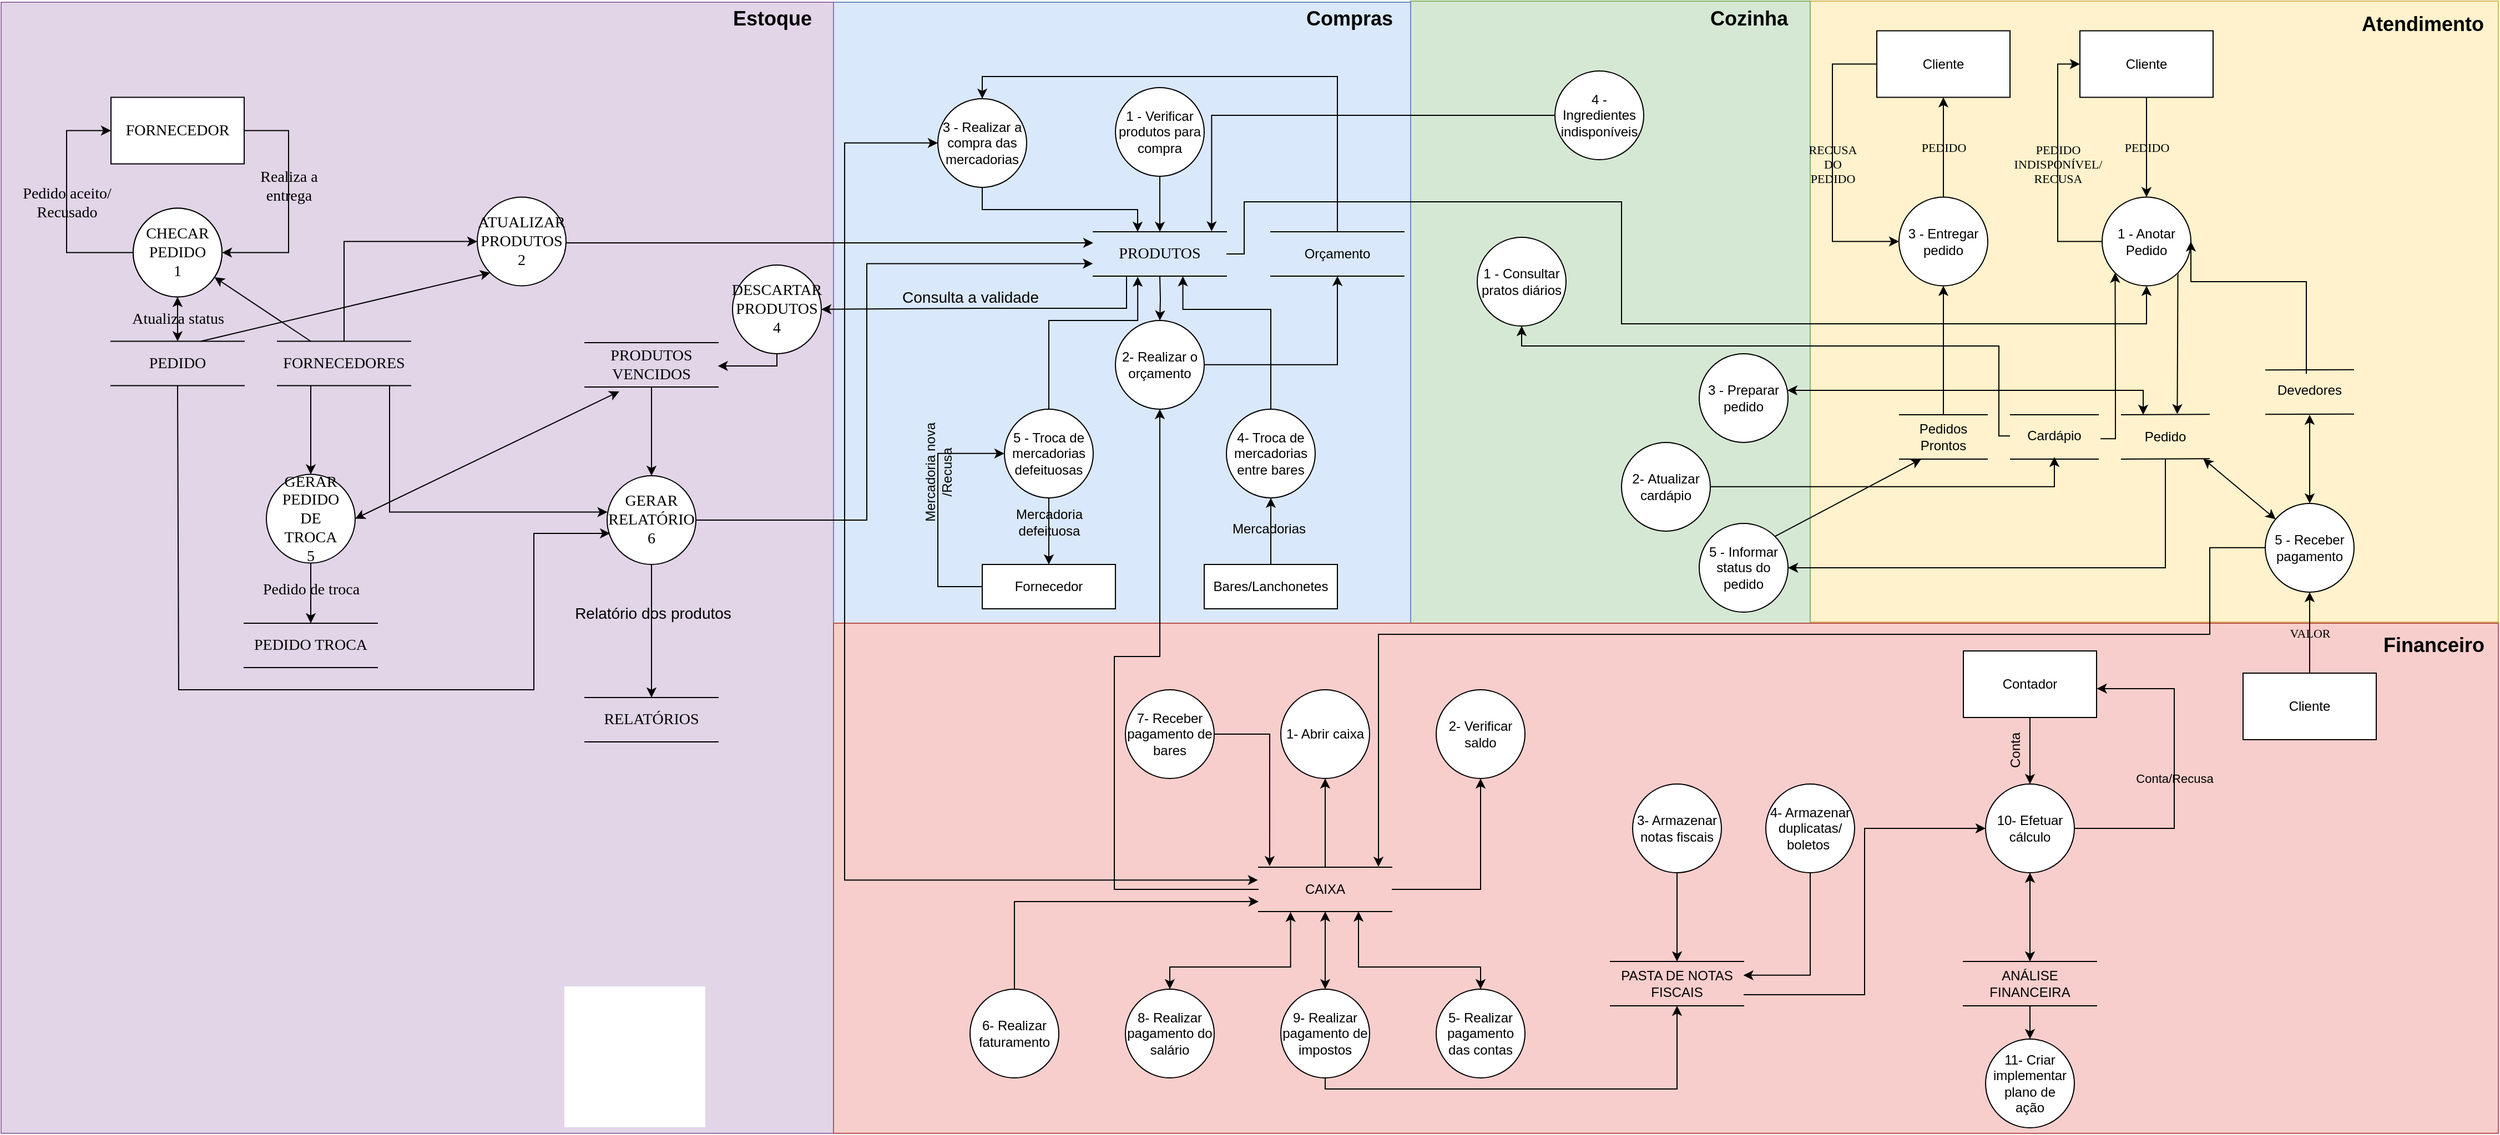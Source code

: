 <mxfile version="12.9.2" type="device"><diagram id="AGxfx5OszhkBr15uZSSs" name="Page-1"><mxGraphModel dx="2370" dy="1282" grid="1" gridSize="10" guides="1" tooltips="1" connect="1" arrows="1" fold="1" page="1" pageScale="1" pageWidth="2336" pageHeight="1654" math="0" shadow="0"><root><mxCell id="0"/><mxCell id="1" parent="0"/><mxCell id="c79xKWYO9FbwOaKLujKN-251" value="" style="rounded=0;whiteSpace=wrap;html=1;strokeWidth=1;fontSize=14;fillColor=#fff2cc;strokeColor=#d6b656;" parent="1" vertex="1"><mxGeometry x="1710" y="299" width="620" height="560" as="geometry"/></mxCell><mxCell id="c79xKWYO9FbwOaKLujKN-286" value="" style="rounded=0;whiteSpace=wrap;html=1;labelBackgroundColor=none;strokeWidth=1;fontSize=18;fillColor=#d5e8d4;strokeColor=#82b366;" parent="1" vertex="1"><mxGeometry x="1350" y="299" width="360" height="561" as="geometry"/></mxCell><mxCell id="c79xKWYO9FbwOaKLujKN-253" value="" style="rounded=0;whiteSpace=wrap;html=1;strokeWidth=1;fontSize=14;fillColor=#dae8fc;strokeColor=#6c8ebf;" parent="1" vertex="1"><mxGeometry x="830" y="300" width="520" height="560" as="geometry"/></mxCell><mxCell id="c79xKWYO9FbwOaKLujKN-252" value="" style="rounded=0;whiteSpace=wrap;html=1;strokeWidth=1;fontSize=14;fillColor=#e1d5e7;strokeColor=#9673a6;" parent="1" vertex="1"><mxGeometry x="80" y="300" width="750" height="1020" as="geometry"/></mxCell><mxCell id="c79xKWYO9FbwOaKLujKN-249" value="" style="rounded=0;whiteSpace=wrap;html=1;strokeWidth=1;fontSize=14;fillColor=#f8cecc;strokeColor=#b85450;" parent="1" vertex="1"><mxGeometry x="830" y="860" width="1500" height="460" as="geometry"/></mxCell><mxCell id="c79xKWYO9FbwOaKLujKN-1" value="" style="edgeStyle=orthogonalEdgeStyle;rounded=0;orthogonalLoop=1;jettySize=auto;html=1;" parent="1" source="c79xKWYO9FbwOaKLujKN-2" edge="1"><mxGeometry relative="1" as="geometry"><mxPoint x="1124" y="506.94" as="targetPoint"/></mxGeometry></mxCell><mxCell id="c79xKWYO9FbwOaKLujKN-2" value="&lt;font style=&quot;vertical-align: inherit&quot;&gt;&lt;font style=&quot;vertical-align: inherit&quot;&gt;1 - Verificar produtos para compra&lt;br&gt;&lt;/font&gt;&lt;/font&gt;" style="ellipse;whiteSpace=wrap;html=1;aspect=fixed;" parent="1" vertex="1"><mxGeometry x="1084" y="376.94" width="80" height="80" as="geometry"/></mxCell><mxCell id="c79xKWYO9FbwOaKLujKN-3" value="" style="edgeStyle=orthogonalEdgeStyle;rounded=0;orthogonalLoop=1;jettySize=auto;html=1;entryX=0.5;entryY=1;entryDx=0;entryDy=0;" parent="1" source="c79xKWYO9FbwOaKLujKN-4" target="c79xKWYO9FbwOaKLujKN-16" edge="1"><mxGeometry relative="1" as="geometry"><mxPoint x="1284" y="626.94" as="targetPoint"/></mxGeometry></mxCell><mxCell id="c79xKWYO9FbwOaKLujKN-172" value="" style="edgeStyle=orthogonalEdgeStyle;rounded=0;orthogonalLoop=1;jettySize=auto;html=1;endArrow=none;endFill=0;startArrow=classic;startFill=1;exitX=0.5;exitY=1;exitDx=0;exitDy=0;" parent="1" source="c79xKWYO9FbwOaKLujKN-4" target="c79xKWYO9FbwOaKLujKN-136" edge="1"><mxGeometry relative="1" as="geometry"><mxPoint x="1083" y="666.94" as="sourcePoint"/><mxPoint x="1212.88" y="1037.96" as="targetPoint"/><Array as="points"><mxPoint x="1124" y="890"/><mxPoint x="1083" y="890"/><mxPoint x="1083" y="1100"/></Array></mxGeometry></mxCell><mxCell id="c79xKWYO9FbwOaKLujKN-4" value="&lt;font style=&quot;vertical-align: inherit&quot;&gt;&lt;font style=&quot;vertical-align: inherit&quot;&gt;2- Realizar o orçamento&lt;/font&gt;&lt;/font&gt;" style="ellipse;whiteSpace=wrap;html=1;aspect=fixed;" parent="1" vertex="1"><mxGeometry x="1084" y="586.94" width="80" height="80" as="geometry"/></mxCell><mxCell id="c79xKWYO9FbwOaKLujKN-5" value="" style="edgeStyle=orthogonalEdgeStyle;rounded=0;orthogonalLoop=1;jettySize=auto;html=1;exitX=0.5;exitY=1;exitDx=0;exitDy=0;entryX=0.334;entryY=-0.001;entryDx=0;entryDy=0;entryPerimeter=0;" parent="1" source="c79xKWYO9FbwOaKLujKN-6" target="c79xKWYO9FbwOaKLujKN-199" edge="1"><mxGeometry relative="1" as="geometry"><Array as="points"><mxPoint x="964" y="487"/><mxPoint x="1104" y="487"/><mxPoint x="1104" y="507"/></Array><mxPoint x="1094" y="477" as="targetPoint"/></mxGeometry></mxCell><mxCell id="c79xKWYO9FbwOaKLujKN-176" value="" style="edgeStyle=orthogonalEdgeStyle;rounded=0;orthogonalLoop=1;jettySize=auto;html=1;startArrow=classic;startFill=1;exitX=0;exitY=0.5;exitDx=0;exitDy=0;entryX=-0.005;entryY=0.29;entryDx=0;entryDy=0;entryPerimeter=0;" parent="1" source="c79xKWYO9FbwOaKLujKN-6" target="c79xKWYO9FbwOaKLujKN-136" edge="1"><mxGeometry relative="1" as="geometry"><mxPoint x="883.0" y="425.893" as="sourcePoint"/><mxPoint x="1153" y="1047" as="targetPoint"/><Array as="points"><mxPoint x="840" y="427"/><mxPoint x="840" y="1092"/></Array></mxGeometry></mxCell><mxCell id="c79xKWYO9FbwOaKLujKN-6" value="&lt;font style=&quot;vertical-align: inherit&quot;&gt;&lt;font style=&quot;vertical-align: inherit&quot;&gt;3 - Realizar a compra das mercadorias&lt;/font&gt;&lt;/font&gt;" style="ellipse;whiteSpace=wrap;html=1;aspect=fixed;" parent="1" vertex="1"><mxGeometry x="924" y="386.94" width="80" height="80" as="geometry"/></mxCell><mxCell id="c79xKWYO9FbwOaKLujKN-7" value="" style="edgeStyle=orthogonalEdgeStyle;rounded=0;orthogonalLoop=1;jettySize=auto;html=1;startArrow=none;startFill=0;entryX=0.673;entryY=1.005;entryDx=0;entryDy=0;entryPerimeter=0;" parent="1" source="c79xKWYO9FbwOaKLujKN-8" edge="1"><mxGeometry relative="1" as="geometry"><mxPoint x="1144.76" y="547.14" as="targetPoint"/><Array as="points"><mxPoint x="1224" y="576.94"/><mxPoint x="1145" y="576.94"/></Array></mxGeometry></mxCell><mxCell id="c79xKWYO9FbwOaKLujKN-8" value="&lt;font style=&quot;vertical-align: inherit&quot;&gt;&lt;font style=&quot;vertical-align: inherit&quot;&gt;&lt;font style=&quot;vertical-align: inherit&quot;&gt;&lt;font style=&quot;vertical-align: inherit&quot;&gt;&lt;font style=&quot;vertical-align: inherit&quot;&gt;&lt;font style=&quot;vertical-align: inherit&quot;&gt;4- Troca de mercadorias entre bares&lt;/font&gt;&lt;/font&gt;&lt;/font&gt;&lt;/font&gt;&lt;/font&gt;&lt;/font&gt;" style="ellipse;whiteSpace=wrap;html=1;aspect=fixed;" parent="1" vertex="1"><mxGeometry x="1184" y="666.94" width="80" height="80" as="geometry"/></mxCell><mxCell id="c79xKWYO9FbwOaKLujKN-9" value="" style="edgeStyle=orthogonalEdgeStyle;rounded=0;orthogonalLoop=1;jettySize=auto;html=1;startArrow=none;startFill=0;entryX=0.334;entryY=1.014;entryDx=0;entryDy=0;entryPerimeter=0;" parent="1" source="c79xKWYO9FbwOaKLujKN-12" edge="1"><mxGeometry relative="1" as="geometry"><mxPoint x="1104.08" y="547.5" as="targetPoint"/><Array as="points"><mxPoint x="1024" y="587"/><mxPoint x="1104" y="587"/></Array></mxGeometry></mxCell><mxCell id="c79xKWYO9FbwOaKLujKN-10" value="" style="edgeStyle=orthogonalEdgeStyle;rounded=0;orthogonalLoop=1;jettySize=auto;html=1;entryX=0.5;entryY=0;entryDx=0;entryDy=0;" parent="1" source="c79xKWYO9FbwOaKLujKN-12" target="c79xKWYO9FbwOaKLujKN-25" edge="1"><mxGeometry relative="1" as="geometry"><mxPoint x="1024" y="826.94" as="targetPoint"/></mxGeometry></mxCell><mxCell id="c79xKWYO9FbwOaKLujKN-11" value="Mercadoria&lt;br&gt;defeituosa" style="text;html=1;align=center;verticalAlign=middle;resizable=0;points=[];labelBackgroundColor=none;" parent="c79xKWYO9FbwOaKLujKN-10" vertex="1" connectable="0"><mxGeometry x="-0.267" relative="1" as="geometry"><mxPoint as="offset"/></mxGeometry></mxCell><mxCell id="c79xKWYO9FbwOaKLujKN-12" value="5 - Troca de mercadorias defeituosas" style="ellipse;whiteSpace=wrap;html=1;aspect=fixed;" parent="1" vertex="1"><mxGeometry x="984" y="666.94" width="80" height="80" as="geometry"/></mxCell><mxCell id="c79xKWYO9FbwOaKLujKN-13" value="" style="edgeStyle=orthogonalEdgeStyle;rounded=0;orthogonalLoop=1;jettySize=auto;html=1;" parent="1" target="c79xKWYO9FbwOaKLujKN-4" edge="1"><mxGeometry relative="1" as="geometry"><mxPoint x="1124" y="546.94" as="sourcePoint"/></mxGeometry></mxCell><mxCell id="c79xKWYO9FbwOaKLujKN-15" value="" style="edgeStyle=orthogonalEdgeStyle;rounded=0;orthogonalLoop=1;jettySize=auto;html=1;startArrow=none;startFill=0;entryX=0.5;entryY=0;entryDx=0;entryDy=0;" parent="1" source="c79xKWYO9FbwOaKLujKN-16" target="c79xKWYO9FbwOaKLujKN-6" edge="1"><mxGeometry relative="1" as="geometry"><mxPoint x="964" y="356.94" as="targetPoint"/><Array as="points"><mxPoint x="1284" y="366.94"/><mxPoint x="964" y="366.94"/></Array></mxGeometry></mxCell><mxCell id="c79xKWYO9FbwOaKLujKN-16" value="Orçamento" style="shape=partialRectangle;whiteSpace=wrap;html=1;left=0;right=0;fillColor=none;" parent="1" vertex="1"><mxGeometry x="1224" y="506.94" width="120" height="40" as="geometry"/></mxCell><mxCell id="c79xKWYO9FbwOaKLujKN-20" value="" style="edgeStyle=orthogonalEdgeStyle;rounded=0;orthogonalLoop=1;jettySize=auto;html=1;startArrow=none;startFill=0;" parent="1" source="c79xKWYO9FbwOaKLujKN-22" target="c79xKWYO9FbwOaKLujKN-8" edge="1"><mxGeometry relative="1" as="geometry"/></mxCell><mxCell id="c79xKWYO9FbwOaKLujKN-21" value="Mercadorias" style="text;html=1;align=center;verticalAlign=middle;resizable=0;points=[];labelBackgroundColor=none;" parent="c79xKWYO9FbwOaKLujKN-20" vertex="1" connectable="0"><mxGeometry x="0.09" y="2" relative="1" as="geometry"><mxPoint as="offset"/></mxGeometry></mxCell><mxCell id="c79xKWYO9FbwOaKLujKN-22" value="Bares/Lanchonetes" style="rounded=0;whiteSpace=wrap;html=1;" parent="1" vertex="1"><mxGeometry x="1164" y="807" width="120" height="40" as="geometry"/></mxCell><mxCell id="c79xKWYO9FbwOaKLujKN-23" value="" style="edgeStyle=orthogonalEdgeStyle;rounded=0;orthogonalLoop=1;jettySize=auto;html=1;entryX=0;entryY=0.5;entryDx=0;entryDy=0;" parent="1" source="c79xKWYO9FbwOaKLujKN-25" target="c79xKWYO9FbwOaKLujKN-12" edge="1"><mxGeometry relative="1" as="geometry"><mxPoint x="884" y="886.94" as="targetPoint"/><Array as="points"><mxPoint x="1024" y="827"/><mxPoint x="924" y="827"/><mxPoint x="924" y="707"/></Array></mxGeometry></mxCell><mxCell id="c79xKWYO9FbwOaKLujKN-24" value="Mercadoria nova&lt;br&gt;/Recusa" style="text;html=1;align=center;verticalAlign=middle;resizable=0;points=[];labelBackgroundColor=none;rotation=-90;" parent="c79xKWYO9FbwOaKLujKN-23" vertex="1" connectable="0"><mxGeometry x="-0.037" relative="1" as="geometry"><mxPoint y="-36.8" as="offset"/></mxGeometry></mxCell><mxCell id="c79xKWYO9FbwOaKLujKN-25" value="Fornecedor" style="rounded=0;whiteSpace=wrap;html=1;" parent="1" vertex="1"><mxGeometry x="964" y="807" width="120" height="40" as="geometry"/></mxCell><mxCell id="c79xKWYO9FbwOaKLujKN-26" value="" style="endArrow=none;html=1;" parent="1" edge="1"><mxGeometry width="50" height="50" relative="1" as="geometry"><mxPoint x="1890" y="672" as="sourcePoint"/><mxPoint x="1970" y="672" as="targetPoint"/></mxGeometry></mxCell><mxCell id="c79xKWYO9FbwOaKLujKN-27" value="" style="endArrow=none;html=1;" parent="1" edge="1"><mxGeometry width="50" height="50" relative="1" as="geometry"><mxPoint x="1890" y="712" as="sourcePoint"/><mxPoint x="1970" y="712" as="targetPoint"/></mxGeometry></mxCell><mxCell id="c79xKWYO9FbwOaKLujKN-288" value="" style="edgeStyle=orthogonalEdgeStyle;rounded=0;orthogonalLoop=1;jettySize=auto;html=1;labelBackgroundColor=none;startArrow=none;startFill=0;endArrow=classic;endFill=1;strokeWidth=1;fontSize=18;entryX=0;entryY=1;entryDx=0;entryDy=0;exitX=1.019;exitY=0.625;exitDx=0;exitDy=0;exitPerimeter=0;" parent="1" source="c79xKWYO9FbwOaKLujKN-28" target="c79xKWYO9FbwOaKLujKN-35" edge="1"><mxGeometry relative="1" as="geometry"><mxPoint x="1930" y="670" as="sourcePoint"/><mxPoint x="1930" y="601.11" as="targetPoint"/><Array as="points"><mxPoint x="1985" y="694"/><mxPoint x="1985" y="630"/><mxPoint x="1985" y="630"/></Array></mxGeometry></mxCell><mxCell id="c79xKWYO9FbwOaKLujKN-28" value="Cardápio" style="text;html=1;strokeColor=none;fillColor=none;align=center;verticalAlign=middle;whiteSpace=wrap;rounded=0;" parent="1" vertex="1"><mxGeometry x="1890" y="681.11" width="80" height="20" as="geometry"/></mxCell><mxCell id="c79xKWYO9FbwOaKLujKN-29" value="" style="endArrow=none;html=1;exitX=0;exitY=0;exitDx=0;exitDy=0;" parent="1" source="c79xKWYO9FbwOaKLujKN-31" edge="1"><mxGeometry width="50" height="50" relative="1" as="geometry"><mxPoint x="1950" y="671.58" as="sourcePoint"/><mxPoint x="2070" y="671.58" as="targetPoint"/></mxGeometry></mxCell><mxCell id="c79xKWYO9FbwOaKLujKN-30" value="" style="endArrow=none;html=1;exitX=0;exitY=1;exitDx=0;exitDy=0;" parent="1" source="c79xKWYO9FbwOaKLujKN-31" edge="1"><mxGeometry width="50" height="50" relative="1" as="geometry"><mxPoint x="1950" y="711.58" as="sourcePoint"/><mxPoint x="2070" y="711.58" as="targetPoint"/></mxGeometry></mxCell><mxCell id="c79xKWYO9FbwOaKLujKN-31" value="Pedido" style="text;html=1;strokeColor=none;fillColor=none;align=center;verticalAlign=middle;whiteSpace=wrap;rounded=0;" parent="1" vertex="1"><mxGeometry x="1990" y="672" width="80" height="40" as="geometry"/></mxCell><mxCell id="c79xKWYO9FbwOaKLujKN-32" value="PEDIDO" style="edgeStyle=orthogonalEdgeStyle;rounded=0;orthogonalLoop=1;jettySize=auto;html=1;entryX=0.5;entryY=0;entryDx=0;entryDy=0;fontFamily=Verdana;labelBackgroundColor=none;" parent="1" source="c79xKWYO9FbwOaKLujKN-33" target="c79xKWYO9FbwOaKLujKN-35" edge="1"><mxGeometry relative="1" as="geometry"/></mxCell><mxCell id="c79xKWYO9FbwOaKLujKN-33" value="Cliente" style="rounded=0;whiteSpace=wrap;html=1;" parent="1" vertex="1"><mxGeometry x="1953" y="325.76" width="120" height="60" as="geometry"/></mxCell><mxCell id="c79xKWYO9FbwOaKLujKN-34" value="&lt;div&gt;PEDIDO &lt;br&gt;&lt;/div&gt;&lt;div&gt;INDISPONÍVEL/&lt;/div&gt;&lt;div&gt;RECUSA&lt;br&gt;&lt;/div&gt;" style="edgeStyle=orthogonalEdgeStyle;rounded=0;orthogonalLoop=1;jettySize=auto;html=1;entryX=0;entryY=0.5;entryDx=0;entryDy=0;fontColor=#000000;fontFamily=Verdana;labelBackgroundColor=none;" parent="1" source="c79xKWYO9FbwOaKLujKN-35" target="c79xKWYO9FbwOaKLujKN-33" edge="1"><mxGeometry relative="1" as="geometry"><Array as="points"><mxPoint x="1933" y="515.76"/><mxPoint x="1933" y="355.76"/></Array></mxGeometry></mxCell><mxCell id="c79xKWYO9FbwOaKLujKN-35" value="1 - Anotar Pedido" style="ellipse;whiteSpace=wrap;html=1;aspect=fixed;" parent="1" vertex="1"><mxGeometry x="1973" y="475.76" width="80" height="80" as="geometry"/></mxCell><mxCell id="c79xKWYO9FbwOaKLujKN-40" value="&lt;font face=&quot;Verdana&quot;&gt;PEDIDO&lt;/font&gt;" style="edgeStyle=orthogonalEdgeStyle;rounded=0;orthogonalLoop=1;jettySize=auto;html=1;entryX=0.5;entryY=1;entryDx=0;entryDy=0;labelBackgroundColor=none;" parent="1" source="c79xKWYO9FbwOaKLujKN-41" target="c79xKWYO9FbwOaKLujKN-43" edge="1"><mxGeometry relative="1" as="geometry"/></mxCell><mxCell id="c79xKWYO9FbwOaKLujKN-41" value="3 - Entregar pedido" style="ellipse;whiteSpace=wrap;html=1;aspect=fixed;" parent="1" vertex="1"><mxGeometry x="1790" y="475.76" width="80" height="80" as="geometry"/></mxCell><mxCell id="c79xKWYO9FbwOaKLujKN-42" value="&lt;div&gt;RECUSA&lt;/div&gt;&lt;div&gt;DO&lt;/div&gt;&lt;div&gt;PEDIDO&lt;br&gt;&lt;/div&gt;" style="edgeStyle=orthogonalEdgeStyle;rounded=0;orthogonalLoop=1;jettySize=auto;html=1;entryX=0;entryY=0.5;entryDx=0;entryDy=0;fontFamily=Verdana;fontColor=#000000;labelBackgroundColor=none;" parent="1" source="c79xKWYO9FbwOaKLujKN-43" target="c79xKWYO9FbwOaKLujKN-41" edge="1"><mxGeometry relative="1" as="geometry"><Array as="points"><mxPoint x="1730" y="355.76"/><mxPoint x="1730" y="515.76"/></Array></mxGeometry></mxCell><mxCell id="c79xKWYO9FbwOaKLujKN-43" value="Cliente" style="rounded=0;whiteSpace=wrap;html=1;" parent="1" vertex="1"><mxGeometry x="1770" y="325.76" width="120" height="60" as="geometry"/></mxCell><mxCell id="c79xKWYO9FbwOaKLujKN-44" value="" style="endArrow=none;html=1;exitX=0;exitY=0;exitDx=0;exitDy=0;" parent="1" source="c79xKWYO9FbwOaKLujKN-47" edge="1"><mxGeometry width="50" height="50" relative="1" as="geometry"><mxPoint x="1750" y="672.0" as="sourcePoint"/><mxPoint x="1870" y="672" as="targetPoint"/></mxGeometry></mxCell><mxCell id="c79xKWYO9FbwOaKLujKN-45" value="" style="endArrow=none;html=1;exitX=0;exitY=1;exitDx=0;exitDy=0;" parent="1" source="c79xKWYO9FbwOaKLujKN-47" edge="1"><mxGeometry width="50" height="50" relative="1" as="geometry"><mxPoint x="1750" y="712.0" as="sourcePoint"/><mxPoint x="1870" y="712" as="targetPoint"/></mxGeometry></mxCell><mxCell id="c79xKWYO9FbwOaKLujKN-46" style="edgeStyle=orthogonalEdgeStyle;rounded=0;orthogonalLoop=1;jettySize=auto;html=1;entryX=0.5;entryY=1;entryDx=0;entryDy=0;" parent="1" source="c79xKWYO9FbwOaKLujKN-47" target="c79xKWYO9FbwOaKLujKN-41" edge="1"><mxGeometry relative="1" as="geometry"/></mxCell><mxCell id="c79xKWYO9FbwOaKLujKN-47" value="Pedidos Prontos" style="text;html=1;strokeColor=none;fillColor=none;align=center;verticalAlign=middle;whiteSpace=wrap;rounded=0;" parent="1" vertex="1"><mxGeometry x="1790" y="672" width="80" height="40" as="geometry"/></mxCell><mxCell id="c79xKWYO9FbwOaKLujKN-51" value="VALOR" style="edgeStyle=orthogonalEdgeStyle;rounded=0;orthogonalLoop=1;jettySize=auto;html=1;entryX=0.5;entryY=1;entryDx=0;entryDy=0;fontFamily=Verdana;labelBackgroundColor=none;" parent="1" source="c79xKWYO9FbwOaKLujKN-52" target="c79xKWYO9FbwOaKLujKN-54" edge="1"><mxGeometry relative="1" as="geometry"/></mxCell><mxCell id="c79xKWYO9FbwOaKLujKN-52" value="Cliente" style="rounded=0;whiteSpace=wrap;html=1;" parent="1" vertex="1"><mxGeometry x="2100" y="905" width="120" height="60" as="geometry"/></mxCell><mxCell id="c79xKWYO9FbwOaKLujKN-166" value="" style="edgeStyle=orthogonalEdgeStyle;rounded=0;orthogonalLoop=1;jettySize=auto;html=1;entryX=0.9;entryY=-0.009;entryDx=0;entryDy=0;entryPerimeter=0;" parent="1" source="c79xKWYO9FbwOaKLujKN-54" target="c79xKWYO9FbwOaKLujKN-136" edge="1"><mxGeometry relative="1" as="geometry"><mxPoint x="1803" y="787" as="targetPoint"/><Array as="points"><mxPoint x="2070" y="792"/><mxPoint x="2070" y="870"/><mxPoint x="1321" y="870"/></Array></mxGeometry></mxCell><mxCell id="c79xKWYO9FbwOaKLujKN-262" value="" style="edgeStyle=orthogonalEdgeStyle;rounded=0;orthogonalLoop=1;jettySize=auto;html=1;labelBackgroundColor=none;startArrow=classic;startFill=1;endArrow=classic;endFill=1;strokeWidth=1;fontSize=18;" parent="1" source="c79xKWYO9FbwOaKLujKN-54" edge="1"><mxGeometry relative="1" as="geometry"><mxPoint x="2160" y="672" as="targetPoint"/></mxGeometry></mxCell><mxCell id="c79xKWYO9FbwOaKLujKN-54" value="&lt;div&gt;5 - Receber&lt;/div&gt;&lt;div&gt;pagamento&lt;br&gt;&lt;/div&gt;" style="ellipse;whiteSpace=wrap;html=1;aspect=fixed;" parent="1" vertex="1"><mxGeometry x="2120" y="751.94" width="80" height="80" as="geometry"/></mxCell><mxCell id="c79xKWYO9FbwOaKLujKN-55" value="" style="endArrow=classic;html=1;exitX=0.926;exitY=0.991;exitDx=0;exitDy=0;exitPerimeter=0;startArrow=classic;startFill=1;" parent="1" source="c79xKWYO9FbwOaKLujKN-31" target="c79xKWYO9FbwOaKLujKN-54" edge="1"><mxGeometry width="50" height="50" relative="1" as="geometry"><mxPoint x="2200" y="776" as="sourcePoint"/><mxPoint x="2250" y="726" as="targetPoint"/></mxGeometry></mxCell><mxCell id="c79xKWYO9FbwOaKLujKN-56" value="" style="endArrow=classic;html=1;fontFamily=Verdana;fontColor=#000000;exitX=1;exitY=1;exitDx=0;exitDy=0;entryX=0.634;entryY=-0.015;entryDx=0;entryDy=0;entryPerimeter=0;" parent="1" source="c79xKWYO9FbwOaKLujKN-35" target="c79xKWYO9FbwOaKLujKN-31" edge="1"><mxGeometry width="50" height="50" relative="1" as="geometry"><mxPoint x="2140" y="602" as="sourcePoint"/><mxPoint x="2050" y="652" as="targetPoint"/></mxGeometry></mxCell><mxCell id="c79xKWYO9FbwOaKLujKN-61" value="" style="endArrow=none;html=1;" parent="1" edge="1"><mxGeometry width="50" height="50" relative="1" as="geometry"><mxPoint x="2120" y="631.67" as="sourcePoint"/><mxPoint x="2200" y="631.43" as="targetPoint"/></mxGeometry></mxCell><mxCell id="c79xKWYO9FbwOaKLujKN-62" value="" style="endArrow=none;html=1;" parent="1" edge="1"><mxGeometry width="50" height="50" relative="1" as="geometry"><mxPoint x="2120" y="671.67" as="sourcePoint"/><mxPoint x="2200" y="671.43" as="targetPoint"/></mxGeometry></mxCell><mxCell id="c79xKWYO9FbwOaKLujKN-63" style="edgeStyle=orthogonalEdgeStyle;rounded=0;orthogonalLoop=1;jettySize=auto;html=1;entryX=1;entryY=0.5;entryDx=0;entryDy=0;" parent="1" target="c79xKWYO9FbwOaKLujKN-35" edge="1"><mxGeometry relative="1" as="geometry"><mxPoint x="2157" y="635" as="sourcePoint"/><Array as="points"><mxPoint x="2157" y="552"/></Array></mxGeometry></mxCell><mxCell id="c79xKWYO9FbwOaKLujKN-64" value="Devedores" style="text;html=1;strokeColor=none;fillColor=none;align=center;verticalAlign=middle;whiteSpace=wrap;rounded=0;" parent="1" vertex="1"><mxGeometry x="2120" y="640.19" width="80" height="20" as="geometry"/></mxCell><mxCell id="c79xKWYO9FbwOaKLujKN-132" style="edgeStyle=orthogonalEdgeStyle;rounded=0;orthogonalLoop=1;jettySize=auto;html=1;exitX=0.5;exitY=1;exitDx=0;exitDy=0;entryX=0.5;entryY=0;entryDx=0;entryDy=0;startArrow=none;startFill=0;" parent="1" source="c79xKWYO9FbwOaKLujKN-133" target="c79xKWYO9FbwOaKLujKN-146" edge="1"><mxGeometry relative="1" as="geometry"><Array as="points"><mxPoint x="1908" y="975"/><mxPoint x="1908" y="975"/></Array></mxGeometry></mxCell><mxCell id="c79xKWYO9FbwOaKLujKN-133" value="Contador" style="rounded=0;whiteSpace=wrap;html=1;" parent="1" vertex="1"><mxGeometry x="1848" y="885" width="120" height="60" as="geometry"/></mxCell><mxCell id="c79xKWYO9FbwOaKLujKN-134" value="" style="edgeStyle=orthogonalEdgeStyle;rounded=0;orthogonalLoop=1;jettySize=auto;html=1;" parent="1" source="c79xKWYO9FbwOaKLujKN-136" target="c79xKWYO9FbwOaKLujKN-135" edge="1"><mxGeometry relative="1" as="geometry"/></mxCell><mxCell id="c79xKWYO9FbwOaKLujKN-135" value="1- Abrir caixa" style="ellipse;whiteSpace=wrap;html=1;aspect=fixed;" parent="1" vertex="1"><mxGeometry x="1233" y="920" width="80" height="80" as="geometry"/></mxCell><mxCell id="c79xKWYO9FbwOaKLujKN-136" value="CAIXA" style="shape=partialRectangle;whiteSpace=wrap;html=1;left=0;right=0;fillColor=none;" parent="1" vertex="1"><mxGeometry x="1213" y="1080" width="120" height="40" as="geometry"/></mxCell><mxCell id="c79xKWYO9FbwOaKLujKN-137" style="edgeStyle=orthogonalEdgeStyle;rounded=0;orthogonalLoop=1;jettySize=auto;html=1;exitX=0.5;exitY=1;exitDx=0;exitDy=0;entryX=0.5;entryY=0;entryDx=0;entryDy=0;startArrow=none;startFill=0;" parent="1" source="c79xKWYO9FbwOaKLujKN-138" target="c79xKWYO9FbwOaKLujKN-152" edge="1"><mxGeometry relative="1" as="geometry"/></mxCell><mxCell id="c79xKWYO9FbwOaKLujKN-138" value="3- Armazenar notas fiscais" style="ellipse;whiteSpace=wrap;html=1;aspect=fixed;" parent="1" vertex="1"><mxGeometry x="1550" y="1005" width="80" height="80" as="geometry"/></mxCell><mxCell id="c79xKWYO9FbwOaKLujKN-186" value="" style="edgeStyle=orthogonalEdgeStyle;rounded=0;orthogonalLoop=1;jettySize=auto;html=1;startArrow=none;startFill=0;endArrow=classic;endFill=1;entryX=0.998;entryY=0.336;entryDx=0;entryDy=0;entryPerimeter=0;" parent="1" edge="1"><mxGeometry relative="1" as="geometry"><mxPoint x="1710" y="1084" as="sourcePoint"/><mxPoint x="1649.76" y="1177.44" as="targetPoint"/><Array as="points"><mxPoint x="1710" y="1177"/></Array></mxGeometry></mxCell><mxCell id="c79xKWYO9FbwOaKLujKN-139" value="4- Armazenar duplicatas/&lt;br&gt;boletos&amp;nbsp;" style="ellipse;whiteSpace=wrap;html=1;aspect=fixed;" parent="1" vertex="1"><mxGeometry x="1670" y="1005" width="80" height="80" as="geometry"/></mxCell><mxCell id="c79xKWYO9FbwOaKLujKN-168" value="" style="edgeStyle=orthogonalEdgeStyle;rounded=0;orthogonalLoop=1;jettySize=auto;html=1;exitX=1;exitY=0.5;exitDx=0;exitDy=0;" parent="1" source="c79xKWYO9FbwOaKLujKN-136" target="c79xKWYO9FbwOaKLujKN-140" edge="1"><mxGeometry relative="1" as="geometry"><mxPoint x="1413" y="1100" as="sourcePoint"/></mxGeometry></mxCell><mxCell id="c79xKWYO9FbwOaKLujKN-140" value="2- Verificar saldo" style="ellipse;whiteSpace=wrap;html=1;aspect=fixed;" parent="1" vertex="1"><mxGeometry x="1373" y="920" width="80" height="80" as="geometry"/></mxCell><mxCell id="c79xKWYO9FbwOaKLujKN-182" value="" style="edgeStyle=orthogonalEdgeStyle;rounded=0;orthogonalLoop=1;jettySize=auto;html=1;startArrow=classic;startFill=1;endArrow=classic;endFill=1;entryX=0.75;entryY=1;entryDx=0;entryDy=0;entryPerimeter=0;" parent="1" source="c79xKWYO9FbwOaKLujKN-141" target="c79xKWYO9FbwOaKLujKN-136" edge="1"><mxGeometry relative="1" as="geometry"><Array as="points"><mxPoint x="1413" y="1170"/><mxPoint x="1303" y="1170"/></Array></mxGeometry></mxCell><mxCell id="c79xKWYO9FbwOaKLujKN-141" value="5- Realizar pagamento das contas" style="ellipse;whiteSpace=wrap;html=1;aspect=fixed;" parent="1" vertex="1"><mxGeometry x="1373" y="1190" width="80" height="80" as="geometry"/></mxCell><mxCell id="c79xKWYO9FbwOaKLujKN-174" value="" style="edgeStyle=orthogonalEdgeStyle;rounded=0;orthogonalLoop=1;jettySize=auto;html=1;" parent="1" edge="1"><mxGeometry relative="1" as="geometry"><mxPoint x="993" y="1191" as="sourcePoint"/><mxPoint x="1213" y="1111" as="targetPoint"/><Array as="points"><mxPoint x="993" y="1111"/></Array></mxGeometry></mxCell><mxCell id="c79xKWYO9FbwOaKLujKN-142" value="6- Realizar faturamento" style="ellipse;whiteSpace=wrap;html=1;aspect=fixed;" parent="1" vertex="1"><mxGeometry x="953" y="1190" width="80" height="80" as="geometry"/></mxCell><mxCell id="c79xKWYO9FbwOaKLujKN-180" value="" style="edgeStyle=orthogonalEdgeStyle;rounded=0;orthogonalLoop=1;jettySize=auto;html=1;startArrow=classic;startFill=1;endArrow=none;endFill=0;exitX=0.083;exitY=-0.025;exitDx=0;exitDy=0;exitPerimeter=0;" parent="1" source="c79xKWYO9FbwOaKLujKN-136" target="c79xKWYO9FbwOaKLujKN-143" edge="1"><mxGeometry relative="1" as="geometry"><mxPoint x="1213" y="1079" as="sourcePoint"/><Array as="points"><mxPoint x="1223" y="960"/></Array></mxGeometry></mxCell><mxCell id="c79xKWYO9FbwOaKLujKN-143" value="7- Receber pagamento de bares" style="ellipse;whiteSpace=wrap;html=1;aspect=fixed;" parent="1" vertex="1"><mxGeometry x="1093" y="920" width="80" height="80" as="geometry"/></mxCell><mxCell id="c79xKWYO9FbwOaKLujKN-144" style="edgeStyle=orthogonalEdgeStyle;rounded=0;orthogonalLoop=1;jettySize=auto;html=1;exitX=0.5;exitY=0;exitDx=0;exitDy=0;startArrow=classic;startFill=1;entryX=0.5;entryY=1;entryDx=0;entryDy=0;" parent="1" source="c79xKWYO9FbwOaKLujKN-157" target="c79xKWYO9FbwOaKLujKN-146" edge="1"><mxGeometry relative="1" as="geometry"><mxPoint x="1908" y="1135" as="sourcePoint"/></mxGeometry></mxCell><mxCell id="c79xKWYO9FbwOaKLujKN-146" value="10- Efetuar cálculo" style="ellipse;whiteSpace=wrap;html=1;aspect=fixed;" parent="1" vertex="1"><mxGeometry x="1868" y="1005" width="80" height="80" as="geometry"/></mxCell><mxCell id="c79xKWYO9FbwOaKLujKN-181" value="" style="edgeStyle=orthogonalEdgeStyle;rounded=0;orthogonalLoop=1;jettySize=auto;html=1;startArrow=classic;startFill=1;endArrow=classic;endFill=1;entryX=0.24;entryY=1.008;entryDx=0;entryDy=0;entryPerimeter=0;" parent="1" source="c79xKWYO9FbwOaKLujKN-147" target="c79xKWYO9FbwOaKLujKN-136" edge="1"><mxGeometry relative="1" as="geometry"><Array as="points"><mxPoint x="1133" y="1170"/><mxPoint x="1242" y="1170"/></Array></mxGeometry></mxCell><mxCell id="c79xKWYO9FbwOaKLujKN-147" value="8- Realizar pagamento do salário" style="ellipse;whiteSpace=wrap;html=1;aspect=fixed;" parent="1" vertex="1"><mxGeometry x="1093" y="1190" width="80" height="80" as="geometry"/></mxCell><mxCell id="c79xKWYO9FbwOaKLujKN-148" value="" style="edgeStyle=orthogonalEdgeStyle;rounded=0;orthogonalLoop=1;jettySize=auto;html=1;startArrow=classic;startFill=1;" parent="1" source="c79xKWYO9FbwOaKLujKN-149" target="c79xKWYO9FbwOaKLujKN-136" edge="1"><mxGeometry relative="1" as="geometry"/></mxCell><mxCell id="c79xKWYO9FbwOaKLujKN-188" value="" style="edgeStyle=orthogonalEdgeStyle;rounded=0;orthogonalLoop=1;jettySize=auto;html=1;startArrow=none;startFill=0;endArrow=classic;endFill=1;entryX=0.5;entryY=1;entryDx=0;entryDy=0;" parent="1" source="c79xKWYO9FbwOaKLujKN-149" target="c79xKWYO9FbwOaKLujKN-152" edge="1"><mxGeometry relative="1" as="geometry"><mxPoint x="1273" y="1350" as="targetPoint"/><Array as="points"><mxPoint x="1273" y="1280"/><mxPoint x="1590" y="1280"/></Array></mxGeometry></mxCell><mxCell id="c79xKWYO9FbwOaKLujKN-149" value="9- Realizar pagamento de impostos" style="ellipse;whiteSpace=wrap;html=1;aspect=fixed;" parent="1" vertex="1"><mxGeometry x="1233" y="1190" width="80" height="80" as="geometry"/></mxCell><mxCell id="c79xKWYO9FbwOaKLujKN-150" style="edgeStyle=orthogonalEdgeStyle;rounded=0;orthogonalLoop=1;jettySize=auto;html=1;exitX=0.5;exitY=1;exitDx=0;exitDy=0;entryX=0.5;entryY=0;entryDx=0;entryDy=0;startArrow=none;startFill=0;" parent="1" source="c79xKWYO9FbwOaKLujKN-157" target="c79xKWYO9FbwOaKLujKN-151" edge="1"><mxGeometry relative="1" as="geometry"/></mxCell><mxCell id="c79xKWYO9FbwOaKLujKN-151" value="11- Criar implementar plano de &lt;br&gt;ação" style="ellipse;whiteSpace=wrap;html=1;aspect=fixed;" parent="1" vertex="1"><mxGeometry x="1868" y="1235" width="80" height="80" as="geometry"/></mxCell><mxCell id="c79xKWYO9FbwOaKLujKN-184" value="" style="edgeStyle=orthogonalEdgeStyle;rounded=0;orthogonalLoop=1;jettySize=auto;html=1;startArrow=none;startFill=0;endArrow=classic;endFill=1;entryX=0;entryY=0.5;entryDx=0;entryDy=0;" parent="1" source="c79xKWYO9FbwOaKLujKN-152" target="c79xKWYO9FbwOaKLujKN-146" edge="1"><mxGeometry relative="1" as="geometry"><mxPoint x="1730" y="1185" as="targetPoint"/><Array as="points"><mxPoint x="1759" y="1195"/><mxPoint x="1759" y="1045"/></Array></mxGeometry></mxCell><mxCell id="c79xKWYO9FbwOaKLujKN-152" value="PASTA DE NOTAS FISCAIS" style="shape=partialRectangle;whiteSpace=wrap;html=1;left=0;right=0;fillColor=none;" parent="1" vertex="1"><mxGeometry x="1530" y="1165" width="120" height="40" as="geometry"/></mxCell><mxCell id="c79xKWYO9FbwOaKLujKN-157" value="ANÁLISE FINANCEIRA" style="shape=partialRectangle;whiteSpace=wrap;html=1;left=0;right=0;fillColor=none;" parent="1" vertex="1"><mxGeometry x="1848" y="1165" width="120" height="40" as="geometry"/></mxCell><mxCell id="c79xKWYO9FbwOaKLujKN-161" value="Conta" style="text;html=1;align=center;verticalAlign=middle;resizable=0;points=[];autosize=1;rotation=-90;" parent="1" vertex="1"><mxGeometry x="1870" y="965" width="50" height="20" as="geometry"/></mxCell><mxCell id="c79xKWYO9FbwOaKLujKN-189" value="FORNECEDOR" style="rounded=0;whiteSpace=wrap;html=1;strokeWidth=1;fontFamily=Tahoma;fontSize=14;" parent="1" vertex="1"><mxGeometry x="179" y="385.76" width="120" height="60" as="geometry"/></mxCell><mxCell id="c79xKWYO9FbwOaKLujKN-190" value="CHECAR&lt;br style=&quot;font-size: 14px;&quot;&gt;PEDIDO&lt;br style=&quot;font-size: 14px;&quot;&gt;1" style="ellipse;whiteSpace=wrap;html=1;aspect=fixed;strokeWidth=1;fontFamily=Tahoma;fontSize=14;" parent="1" vertex="1"><mxGeometry x="199" y="485.76" width="80" height="80" as="geometry"/></mxCell><mxCell id="c79xKWYO9FbwOaKLujKN-191" value="Realiza a&lt;br&gt;entrega" style="endArrow=classic;html=1;exitX=1;exitY=0.5;exitDx=0;exitDy=0;entryX=1;entryY=0.5;entryDx=0;entryDy=0;strokeWidth=1;fontFamily=Tahoma;fontSize=14;rounded=0;labelBackgroundColor=none;" parent="1" source="c79xKWYO9FbwOaKLujKN-189" target="c79xKWYO9FbwOaKLujKN-190" edge="1"><mxGeometry x="-0.143" width="50" height="50" relative="1" as="geometry"><mxPoint x="349" y="445.76" as="sourcePoint"/><mxPoint x="399" y="395.76" as="targetPoint"/><Array as="points"><mxPoint x="339" y="415.76"/><mxPoint x="339" y="525.76"/></Array><mxPoint as="offset"/></mxGeometry></mxCell><mxCell id="c79xKWYO9FbwOaKLujKN-193" value="PEDIDO" style="shape=partialRectangle;whiteSpace=wrap;html=1;left=0;right=0;fillColor=none;strokeWidth=1;fontFamily=Tahoma;fontSize=14;" parent="1" vertex="1"><mxGeometry x="179" y="605.76" width="120" height="40" as="geometry"/></mxCell><mxCell id="c79xKWYO9FbwOaKLujKN-226" value="" style="edgeStyle=orthogonalEdgeStyle;rounded=0;orthogonalLoop=1;jettySize=auto;html=1;startArrow=none;startFill=0;endArrow=classic;endFill=1;entryX=0;entryY=0.5;entryDx=0;entryDy=0;fontSize=14;strokeWidth=1;" parent="1" source="c79xKWYO9FbwOaKLujKN-194" target="c79xKWYO9FbwOaKLujKN-200" edge="1"><mxGeometry relative="1" as="geometry"><mxPoint x="389" y="445.76" as="targetPoint"/><Array as="points"><mxPoint x="389" y="515.76"/></Array></mxGeometry></mxCell><mxCell id="c79xKWYO9FbwOaKLujKN-242" value="" style="edgeStyle=orthogonalEdgeStyle;rounded=0;orthogonalLoop=1;jettySize=auto;html=1;startArrow=none;startFill=0;endArrow=classic;endFill=1;strokeWidth=1;fontSize=14;entryX=0.004;entryY=0.41;entryDx=0;entryDy=0;entryPerimeter=0;" parent="1" source="c79xKWYO9FbwOaKLujKN-194" target="c79xKWYO9FbwOaKLujKN-210" edge="1"><mxGeometry relative="1" as="geometry"><mxPoint x="606" y="760" as="targetPoint"/><Array as="points"><mxPoint x="430" y="760"/></Array></mxGeometry></mxCell><mxCell id="c79xKWYO9FbwOaKLujKN-194" value="FORNECEDORES" style="shape=partialRectangle;whiteSpace=wrap;html=1;left=0;right=0;fillColor=none;strokeWidth=1;fontFamily=Tahoma;fontSize=14;" parent="1" vertex="1"><mxGeometry x="329" y="605.76" width="120" height="40" as="geometry"/></mxCell><mxCell id="c79xKWYO9FbwOaKLujKN-195" value="" style="endArrow=classic;html=1;strokeWidth=1;fontFamily=Tahoma;fontSize=14;" parent="1" source="c79xKWYO9FbwOaKLujKN-194" target="c79xKWYO9FbwOaKLujKN-190" edge="1"><mxGeometry width="50" height="50" relative="1" as="geometry"><mxPoint x="369" y="585.76" as="sourcePoint"/><mxPoint x="419" y="535.76" as="targetPoint"/></mxGeometry></mxCell><mxCell id="c79xKWYO9FbwOaKLujKN-196" value="Atualiza status" style="endArrow=classic;startArrow=classic;html=1;entryX=0.5;entryY=1;entryDx=0;entryDy=0;exitX=0.5;exitY=0;exitDx=0;exitDy=0;strokeWidth=1;fontFamily=Tahoma;fontSize=14;labelBackgroundColor=none;" parent="1" source="c79xKWYO9FbwOaKLujKN-193" target="c79xKWYO9FbwOaKLujKN-190" edge="1"><mxGeometry width="50" height="50" relative="1" as="geometry"><mxPoint x="219" y="595.76" as="sourcePoint"/><mxPoint x="269" y="545.76" as="targetPoint"/><mxPoint as="offset"/></mxGeometry></mxCell><mxCell id="c79xKWYO9FbwOaKLujKN-197" value="Pedido aceito/&lt;br&gt;Recusado" style="endArrow=classic;html=1;entryX=0;entryY=0.5;entryDx=0;entryDy=0;exitX=0;exitY=0.5;exitDx=0;exitDy=0;strokeWidth=1;fontFamily=Tahoma;fontSize=14;rounded=0;labelBackgroundColor=none;" parent="1" source="c79xKWYO9FbwOaKLujKN-190" target="c79xKWYO9FbwOaKLujKN-189" edge="1"><mxGeometry width="50" height="50" relative="1" as="geometry"><mxPoint x="119" y="465.76" as="sourcePoint"/><mxPoint x="169" y="415.76" as="targetPoint"/><Array as="points"><mxPoint x="139" y="525.76"/><mxPoint x="139" y="415.76"/></Array></mxGeometry></mxCell><mxCell id="c79xKWYO9FbwOaKLujKN-238" value="" style="edgeStyle=orthogonalEdgeStyle;rounded=0;orthogonalLoop=1;jettySize=auto;html=1;startArrow=none;startFill=0;endArrow=classic;endFill=1;strokeWidth=1;fontSize=14;entryX=1;entryY=0.5;entryDx=0;entryDy=0;" parent="1" source="c79xKWYO9FbwOaKLujKN-199" target="c79xKWYO9FbwOaKLujKN-204" edge="1"><mxGeometry relative="1" as="geometry"><mxPoint x="860" y="576.94" as="targetPoint"/><Array as="points"><mxPoint x="1094" y="576"/><mxPoint x="961" y="576"/></Array></mxGeometry></mxCell><mxCell id="c79xKWYO9FbwOaKLujKN-243" value="Consulta a validade" style="text;html=1;align=center;verticalAlign=middle;resizable=0;points=[];labelBackgroundColor=none;fontSize=14;" parent="c79xKWYO9FbwOaKLujKN-238" vertex="1" connectable="0"><mxGeometry x="0.341" y="-1" relative="1" as="geometry"><mxPoint x="33.89" y="-9.52" as="offset"/></mxGeometry></mxCell><mxCell id="c79xKWYO9FbwOaKLujKN-260" value="" style="edgeStyle=orthogonalEdgeStyle;rounded=0;orthogonalLoop=1;jettySize=auto;html=1;labelBackgroundColor=none;startArrow=none;startFill=0;endArrow=classic;endFill=1;strokeWidth=1;fontSize=18;" parent="1" source="c79xKWYO9FbwOaKLujKN-199" target="c79xKWYO9FbwOaKLujKN-35" edge="1"><mxGeometry relative="1" as="geometry"><Array as="points"><mxPoint x="1200" y="527"/><mxPoint x="1200" y="480"/><mxPoint x="1540" y="480"/><mxPoint x="1540" y="590"/><mxPoint x="2013" y="590"/></Array></mxGeometry></mxCell><mxCell id="c79xKWYO9FbwOaKLujKN-199" value="PRODUTOS" style="shape=partialRectangle;whiteSpace=wrap;html=1;left=0;right=0;fillColor=none;strokeWidth=1;fontFamily=Tahoma;fontSize=14;" parent="1" vertex="1"><mxGeometry x="1064" y="507" width="120" height="40" as="geometry"/></mxCell><mxCell id="c79xKWYO9FbwOaKLujKN-240" value="" style="edgeStyle=orthogonalEdgeStyle;rounded=0;orthogonalLoop=1;jettySize=auto;html=1;startArrow=none;startFill=0;endArrow=classic;endFill=1;strokeWidth=1;fontSize=14;exitX=1;exitY=0.5;exitDx=0;exitDy=0;" parent="1" source="c79xKWYO9FbwOaKLujKN-200" target="c79xKWYO9FbwOaKLujKN-199" edge="1"><mxGeometry relative="1" as="geometry"><mxPoint x="373" y="445" as="sourcePoint"/><mxPoint x="1023" y="517" as="targetPoint"/><Array as="points"><mxPoint x="589" y="517"/></Array></mxGeometry></mxCell><mxCell id="c79xKWYO9FbwOaKLujKN-200" value="ATUALIZAR PRODUTOS&lt;br&gt;2" style="ellipse;whiteSpace=wrap;html=1;aspect=fixed;strokeWidth=1;fontFamily=Tahoma;fontSize=14;" parent="1" vertex="1"><mxGeometry x="509" y="475.76" width="80" height="80" as="geometry"/></mxCell><mxCell id="c79xKWYO9FbwOaKLujKN-228" value="" style="edgeStyle=orthogonalEdgeStyle;rounded=0;orthogonalLoop=1;jettySize=auto;html=1;startArrow=none;startFill=0;endArrow=classic;endFill=1;strokeWidth=1;fontSize=14;entryX=0.998;entryY=0.527;entryDx=0;entryDy=0;entryPerimeter=0;" parent="1" source="c79xKWYO9FbwOaKLujKN-204" target="c79xKWYO9FbwOaKLujKN-205" edge="1"><mxGeometry relative="1" as="geometry"><mxPoint x="710" y="628" as="targetPoint"/><Array as="points"><mxPoint x="779" y="628"/></Array></mxGeometry></mxCell><mxCell id="c79xKWYO9FbwOaKLujKN-204" value="DESCARTAR&lt;br style=&quot;font-size: 14px;&quot;&gt;PRODUTOS&lt;br style=&quot;font-size: 14px;&quot;&gt;4" style="ellipse;whiteSpace=wrap;html=1;aspect=fixed;strokeWidth=1;fontFamily=Tahoma;fontSize=14;" parent="1" vertex="1"><mxGeometry x="739" y="536.94" width="80" height="80" as="geometry"/></mxCell><mxCell id="c79xKWYO9FbwOaKLujKN-205" value="PRODUTOS&lt;br style=&quot;font-size: 14px;&quot;&gt;VENCIDOS" style="shape=partialRectangle;whiteSpace=wrap;html=1;left=0;right=0;fillColor=none;strokeWidth=1;fontFamily=Tahoma;fontSize=14;" parent="1" vertex="1"><mxGeometry x="606" y="606.94" width="120" height="40" as="geometry"/></mxCell><mxCell id="c79xKWYO9FbwOaKLujKN-209" value="GERAR PEDIDO&lt;br style=&quot;font-size: 14px;&quot;&gt;DE&lt;br style=&quot;font-size: 14px;&quot;&gt;TROCA&lt;br style=&quot;font-size: 14px;&quot;&gt;5" style="ellipse;whiteSpace=wrap;html=1;aspect=fixed;strokeWidth=1;fontFamily=Tahoma;fontSize=14;" parent="1" vertex="1"><mxGeometry x="319" y="725.76" width="80" height="80" as="geometry"/></mxCell><mxCell id="c79xKWYO9FbwOaKLujKN-245" value="" style="edgeStyle=orthogonalEdgeStyle;rounded=0;orthogonalLoop=1;jettySize=auto;html=1;startArrow=none;startFill=0;endArrow=classic;endFill=1;strokeWidth=1;fontSize=14;entryX=-0.002;entryY=0.718;entryDx=0;entryDy=0;entryPerimeter=0;" parent="1" source="c79xKWYO9FbwOaKLujKN-210" target="c79xKWYO9FbwOaKLujKN-199" edge="1"><mxGeometry relative="1" as="geometry"><mxPoint x="701" y="767.0" as="sourcePoint"/><mxPoint x="990" y="535" as="targetPoint"/><Array as="points"><mxPoint x="860" y="767"/><mxPoint x="860" y="536"/></Array></mxGeometry></mxCell><mxCell id="c79xKWYO9FbwOaKLujKN-210" value="GERAR&lt;br style=&quot;font-size: 14px;&quot;&gt;RELATÓRIO&lt;br style=&quot;font-size: 14px;&quot;&gt;6" style="ellipse;whiteSpace=wrap;html=1;aspect=fixed;strokeWidth=1;fontFamily=Tahoma;fontSize=14;" parent="1" vertex="1"><mxGeometry x="626" y="727" width="80" height="80" as="geometry"/></mxCell><mxCell id="c79xKWYO9FbwOaKLujKN-211" value="" style="endArrow=classic;html=1;exitX=0.5;exitY=1;exitDx=0;exitDy=0;strokeWidth=1;fontFamily=Tahoma;fontSize=14;" parent="1" target="c79xKWYO9FbwOaKLujKN-209" edge="1"><mxGeometry width="50" height="50" relative="1" as="geometry"><mxPoint x="359" y="645.76" as="sourcePoint"/><mxPoint x="259" y="715.76" as="targetPoint"/></mxGeometry></mxCell><mxCell id="c79xKWYO9FbwOaKLujKN-212" value="" style="endArrow=classic;startArrow=classic;html=1;entryX=0.258;entryY=1.1;entryDx=0;entryDy=0;entryPerimeter=0;exitX=1;exitY=0.5;exitDx=0;exitDy=0;strokeWidth=1;fontFamily=Tahoma;fontSize=14;" parent="1" source="c79xKWYO9FbwOaKLujKN-209" target="c79xKWYO9FbwOaKLujKN-205" edge="1"><mxGeometry width="50" height="50" relative="1" as="geometry"><mxPoint x="539" y="755.76" as="sourcePoint"/><mxPoint x="589" y="705.76" as="targetPoint"/></mxGeometry></mxCell><mxCell id="c79xKWYO9FbwOaKLujKN-213" value="PEDIDO TROCA" style="shape=partialRectangle;whiteSpace=wrap;html=1;left=0;right=0;fillColor=none;strokeWidth=1;fontFamily=Tahoma;fontSize=14;" parent="1" vertex="1"><mxGeometry x="299" y="860" width="120" height="40" as="geometry"/></mxCell><mxCell id="c79xKWYO9FbwOaKLujKN-214" value="Pedido de troca" style="endArrow=classic;html=1;exitX=0.5;exitY=1;exitDx=0;exitDy=0;entryX=0.5;entryY=0;entryDx=0;entryDy=0;strokeWidth=1;fontFamily=Tahoma;fontSize=14;labelBackgroundColor=none;" parent="1" source="c79xKWYO9FbwOaKLujKN-209" target="c79xKWYO9FbwOaKLujKN-213" edge="1"><mxGeometry x="-0.106" width="50" height="50" relative="1" as="geometry"><mxPoint x="429" y="905.76" as="sourcePoint"/><mxPoint x="479" y="855.76" as="targetPoint"/><mxPoint as="offset"/></mxGeometry></mxCell><mxCell id="c79xKWYO9FbwOaKLujKN-216" value="" style="endArrow=classic;html=1;exitX=0.5;exitY=1;exitDx=0;exitDy=0;entryX=0.033;entryY=0.65;entryDx=0;entryDy=0;entryPerimeter=0;strokeWidth=1;fontFamily=Tahoma;fontSize=14;rounded=0;" parent="1" source="c79xKWYO9FbwOaKLujKN-193" target="c79xKWYO9FbwOaKLujKN-210" edge="1"><mxGeometry width="50" height="50" relative="1" as="geometry"><mxPoint x="289" y="715.76" as="sourcePoint"/><mxPoint x="339" y="665.76" as="targetPoint"/><Array as="points"><mxPoint x="240" y="920"/><mxPoint x="400" y="920"/><mxPoint x="560" y="920"/><mxPoint x="560" y="779"/></Array></mxGeometry></mxCell><mxCell id="c79xKWYO9FbwOaKLujKN-219" value="" style="endArrow=classic;html=1;exitX=0.5;exitY=1;exitDx=0;exitDy=0;entryX=0.5;entryY=0;entryDx=0;entryDy=0;strokeWidth=1;fontFamily=Tahoma;fontSize=14;" parent="1" source="c79xKWYO9FbwOaKLujKN-205" target="c79xKWYO9FbwOaKLujKN-210" edge="1"><mxGeometry width="50" height="50" relative="1" as="geometry"><mxPoint x="679" y="737" as="sourcePoint"/><mxPoint x="729" y="687" as="targetPoint"/></mxGeometry></mxCell><mxCell id="c79xKWYO9FbwOaKLujKN-220" value="RELATÓRIOS" style="shape=partialRectangle;whiteSpace=wrap;html=1;left=0;right=0;fillColor=none;strokeWidth=1;fontFamily=Tahoma;fontSize=14;" parent="1" vertex="1"><mxGeometry x="606" y="927" width="120" height="40" as="geometry"/></mxCell><mxCell id="c79xKWYO9FbwOaKLujKN-221" value="" style="endArrow=classic;html=1;exitX=0.5;exitY=1;exitDx=0;exitDy=0;entryX=0.5;entryY=0;entryDx=0;entryDy=0;strokeWidth=1;fontFamily=Tahoma;fontSize=14;" parent="1" source="c79xKWYO9FbwOaKLujKN-210" target="c79xKWYO9FbwOaKLujKN-220" edge="1"><mxGeometry width="50" height="50" relative="1" as="geometry"><mxPoint x="686" y="927" as="sourcePoint"/><mxPoint x="736" y="877" as="targetPoint"/></mxGeometry></mxCell><mxCell id="c79xKWYO9FbwOaKLujKN-229" value="Relatório dos produtos" style="text;html=1;align=center;verticalAlign=middle;resizable=0;points=[];labelBackgroundColor=none;fontSize=14;" parent="c79xKWYO9FbwOaKLujKN-221" vertex="1" connectable="0"><mxGeometry x="-0.278" y="1" relative="1" as="geometry"><mxPoint as="offset"/></mxGeometry></mxCell><mxCell id="c79xKWYO9FbwOaKLujKN-224" value="" style="endArrow=classic;html=1;strokeWidth=1;entryX=0;entryY=1;entryDx=0;entryDy=0;" parent="1" target="c79xKWYO9FbwOaKLujKN-200" edge="1"><mxGeometry width="50" height="50" relative="1" as="geometry"><mxPoint x="260" y="605.76" as="sourcePoint"/><mxPoint x="329" y="545.76" as="targetPoint"/></mxGeometry></mxCell><mxCell id="c79xKWYO9FbwOaKLujKN-236" value="CHECAR&lt;br style=&quot;font-size: 14px;&quot;&gt;PEDIDO&lt;br style=&quot;font-size: 14px;&quot;&gt;1" style="ellipse;whiteSpace=wrap;html=1;aspect=fixed;strokeWidth=1;fontFamily=Tahoma;fontSize=14;" parent="1" vertex="1"><mxGeometry x="199" y="485.76" width="80" height="80" as="geometry"/></mxCell><mxCell id="c79xKWYO9FbwOaKLujKN-254" value="&lt;b style=&quot;font-size: 18px;&quot;&gt;Compras&lt;/b&gt;" style="text;html=1;strokeColor=none;fillColor=none;align=center;verticalAlign=middle;whiteSpace=wrap;rounded=0;fontSize=18;" parent="1" vertex="1"><mxGeometry x="1240" y="300" width="110" height="30" as="geometry"/></mxCell><mxCell id="c79xKWYO9FbwOaKLujKN-255" value="&lt;b style=&quot;font-size: 18px&quot;&gt;Estoque&lt;/b&gt;" style="text;html=1;strokeColor=none;fillColor=none;align=center;verticalAlign=middle;whiteSpace=wrap;rounded=0;fontSize=18;" parent="1" vertex="1"><mxGeometry x="720" y="300" width="110" height="30" as="geometry"/></mxCell><mxCell id="c79xKWYO9FbwOaKLujKN-256" value="&lt;b style=&quot;font-size: 18px&quot;&gt;Financeiro&lt;/b&gt;" style="text;html=1;strokeColor=none;fillColor=none;align=center;verticalAlign=middle;whiteSpace=wrap;rounded=0;fontSize=18;" parent="1" vertex="1"><mxGeometry x="2217" y="865" width="110" height="30" as="geometry"/></mxCell><mxCell id="c79xKWYO9FbwOaKLujKN-257" value="&lt;b style=&quot;font-size: 18px&quot;&gt;Atendimento&lt;/b&gt;" style="text;html=1;strokeColor=none;fillColor=none;align=center;verticalAlign=middle;whiteSpace=wrap;rounded=0;fontSize=18;" parent="1" vertex="1"><mxGeometry x="2197" y="305" width="130" height="30" as="geometry"/></mxCell><mxCell id="c79xKWYO9FbwOaKLujKN-283" value="" style="edgeStyle=orthogonalEdgeStyle;rounded=0;orthogonalLoop=1;jettySize=auto;html=1;labelBackgroundColor=none;startArrow=none;startFill=0;endArrow=classic;endFill=1;strokeWidth=1;fontSize=18;entryX=0.889;entryY=-0.009;entryDx=0;entryDy=0;entryPerimeter=0;" parent="1" source="c79xKWYO9FbwOaKLujKN-264" target="c79xKWYO9FbwOaKLujKN-199" edge="1"><mxGeometry relative="1" as="geometry"/></mxCell><mxCell id="c79xKWYO9FbwOaKLujKN-264" value="4 - Ingredientes indisponíveis" style="ellipse;whiteSpace=wrap;html=1;aspect=fixed;" parent="1" vertex="1"><mxGeometry x="1480" y="362.0" width="80" height="80" as="geometry"/></mxCell><mxCell id="c79xKWYO9FbwOaKLujKN-281" value="" style="edgeStyle=orthogonalEdgeStyle;rounded=0;orthogonalLoop=1;jettySize=auto;html=1;labelBackgroundColor=none;startArrow=classic;startFill=1;endArrow=classic;endFill=1;strokeWidth=1;fontSize=18;" parent="1" source="c79xKWYO9FbwOaKLujKN-266" target="c79xKWYO9FbwOaKLujKN-31" edge="1"><mxGeometry relative="1" as="geometry"><Array as="points"><mxPoint x="2010" y="650"/></Array></mxGeometry></mxCell><mxCell id="c79xKWYO9FbwOaKLujKN-266" value="3 -&amp;nbsp;Preparar pedido" style="ellipse;whiteSpace=wrap;html=1;aspect=fixed;" parent="1" vertex="1"><mxGeometry x="1610" y="616.94" width="80" height="80" as="geometry"/></mxCell><mxCell id="c79xKWYO9FbwOaKLujKN-267" style="edgeStyle=orthogonalEdgeStyle;rounded=0;orthogonalLoop=1;jettySize=auto;html=1;entryX=0.5;entryY=1;entryDx=0;entryDy=0;startArrow=none;startFill=0;" parent="1" source="c79xKWYO9FbwOaKLujKN-28" target="c79xKWYO9FbwOaKLujKN-268" edge="1"><mxGeometry relative="1" as="geometry"><mxPoint x="1910" y="670" as="sourcePoint"/><Array as="points"><mxPoint x="1880" y="691"/><mxPoint x="1880" y="610"/><mxPoint x="1450" y="610"/></Array></mxGeometry></mxCell><mxCell id="c79xKWYO9FbwOaKLujKN-268" value="1 - Consultar pratos diários" style="ellipse;whiteSpace=wrap;html=1;aspect=fixed;" parent="1" vertex="1"><mxGeometry x="1410" y="512" width="80" height="80" as="geometry"/></mxCell><mxCell id="c79xKWYO9FbwOaKLujKN-285" value="" style="edgeStyle=orthogonalEdgeStyle;rounded=0;orthogonalLoop=1;jettySize=auto;html=1;labelBackgroundColor=none;startArrow=none;startFill=0;endArrow=classic;endFill=1;strokeWidth=1;fontSize=18;" parent="1" source="c79xKWYO9FbwOaKLujKN-270" edge="1"><mxGeometry relative="1" as="geometry"><mxPoint x="1930" y="710" as="targetPoint"/><Array as="points"><mxPoint x="1930" y="737"/></Array></mxGeometry></mxCell><mxCell id="c79xKWYO9FbwOaKLujKN-270" value="2-&amp;nbsp;&lt;span&gt;Atualizar cardápio&lt;br&gt;&lt;/span&gt;" style="ellipse;whiteSpace=wrap;html=1;aspect=fixed;" parent="1" vertex="1"><mxGeometry x="1540" y="696.94" width="80" height="80" as="geometry"/></mxCell><mxCell id="c79xKWYO9FbwOaKLujKN-290" value="" style="edgeStyle=orthogonalEdgeStyle;rounded=0;orthogonalLoop=1;jettySize=auto;html=1;labelBackgroundColor=none;startArrow=none;startFill=0;endArrow=classic;endFill=1;strokeWidth=1;fontSize=18;exitX=0.5;exitY=1;exitDx=0;exitDy=0;" parent="1" source="c79xKWYO9FbwOaKLujKN-31" target="c79xKWYO9FbwOaKLujKN-272" edge="1"><mxGeometry relative="1" as="geometry"><Array as="points"><mxPoint x="2030" y="810"/></Array></mxGeometry></mxCell><mxCell id="c79xKWYO9FbwOaKLujKN-272" value="5 -&amp;nbsp;Informar status do pedido" style="ellipse;whiteSpace=wrap;html=1;aspect=fixed;" parent="1" vertex="1"><mxGeometry x="1610" y="770.0" width="80" height="80" as="geometry"/></mxCell><mxCell id="c79xKWYO9FbwOaKLujKN-289" value="&lt;b style=&quot;font-size: 18px&quot;&gt;Cozinha&lt;/b&gt;" style="text;html=1;strokeColor=none;fillColor=none;align=center;verticalAlign=middle;whiteSpace=wrap;rounded=0;fontSize=18;" parent="1" vertex="1"><mxGeometry x="1600" y="300" width="110" height="30" as="geometry"/></mxCell><mxCell id="maMy2cZAdXQSOlLm5stF-5" value="" style="endArrow=classic;html=1;exitX=1;exitY=0;exitDx=0;exitDy=0;entryX=0.25;entryY=1;entryDx=0;entryDy=0;" edge="1" parent="1" source="c79xKWYO9FbwOaKLujKN-272" target="c79xKWYO9FbwOaKLujKN-47"><mxGeometry width="50" height="50" relative="1" as="geometry"><mxPoint x="1760" y="750" as="sourcePoint"/><mxPoint x="1810" y="700" as="targetPoint"/></mxGeometry></mxCell><mxCell id="c79xKWYO9FbwOaKLujKN-145" value="Conta/Recusa" style="edgeStyle=orthogonalEdgeStyle;rounded=0;orthogonalLoop=1;jettySize=auto;html=1;exitX=1;exitY=0.5;exitDx=0;exitDy=0;startArrow=none;startFill=0;entryX=1.002;entryY=0.567;entryDx=0;entryDy=0;labelBackgroundColor=none;entryPerimeter=0;" parent="1" source="c79xKWYO9FbwOaKLujKN-146" target="c79xKWYO9FbwOaKLujKN-133" edge="1"><mxGeometry x="-0.37" y="45" relative="1" as="geometry"><mxPoint x="2028" y="905" as="targetPoint"/><Array as="points"><mxPoint x="2038" y="1045"/><mxPoint x="2038" y="919"/><mxPoint x="1970" y="919"/></Array><mxPoint x="45" y="-45" as="offset"/></mxGeometry></mxCell></root></mxGraphModel></diagram></mxfile>